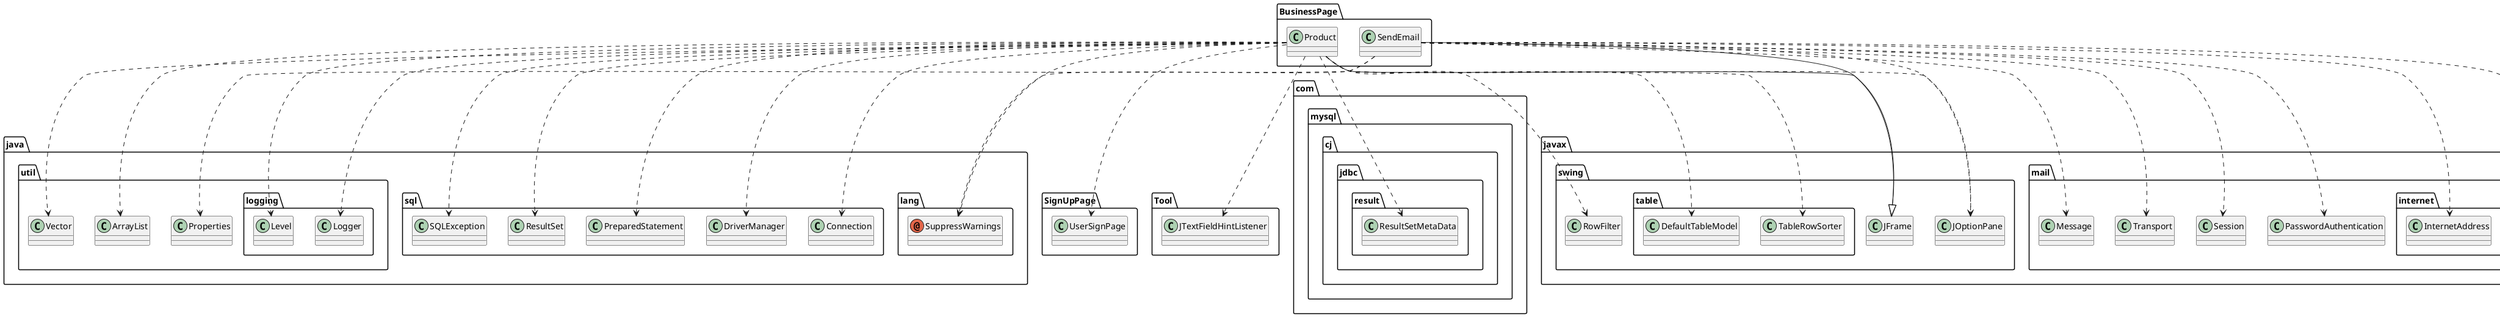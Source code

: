 @startuml
annotation java.lang.SuppressWarnings
class BusinessPage.Product
class BusinessPage.SendEmail
class SignUpPage.UserSignPage
class Tool.JTextFieldHintListener
class com.mysql.cj.jdbc.result.ResultSetMetaData
class java.sql.Connection
class java.sql.DriverManager
class java.sql.PreparedStatement
class java.sql.ResultSet
class java.sql.SQLException
class java.util.ArrayList
class java.util.Properties
class java.util.Vector
class java.util.logging.Level
class java.util.logging.Logger
class javax.mail.Message
class javax.mail.PasswordAuthentication
class javax.mail.Session
class javax.mail.Transport
class javax.mail.internet.InternetAddress
class javax.mail.internet.MimeMessage
class javax.swing.JFrame
class javax.swing.JOptionPane
class javax.swing.RowFilter
class javax.swing.table.DefaultTableModel
class javax.swing.table.TableRowSorter
BusinessPage.Product ..> java.lang.SuppressWarnings
BusinessPage.Product ..> SignUpPage.UserSignPage
BusinessPage.Product ..> Tool.JTextFieldHintListener
BusinessPage.Product ..> com.mysql.cj.jdbc.result.ResultSetMetaData
BusinessPage.Product ..> java.sql.Connection
BusinessPage.Product ..> java.sql.DriverManager
BusinessPage.Product ..> java.sql.PreparedStatement
BusinessPage.Product ..> java.sql.ResultSet
BusinessPage.Product ..> java.sql.SQLException
BusinessPage.Product ..> java.util.ArrayList
BusinessPage.Product ..> java.util.Vector
BusinessPage.Product ..> java.util.logging.Level
BusinessPage.Product ..> java.util.logging.Logger
BusinessPage.Product --|> javax.swing.JFrame
BusinessPage.Product ..> javax.swing.JOptionPane
BusinessPage.Product ..> javax.swing.RowFilter
BusinessPage.Product ..> javax.swing.table.DefaultTableModel
BusinessPage.Product ..> javax.swing.table.TableRowSorter
BusinessPage.SendEmail ..> java.lang.SuppressWarnings
BusinessPage.SendEmail ..> java.util.Properties
BusinessPage.SendEmail ..> javax.mail.Message
BusinessPage.SendEmail ..> javax.mail.PasswordAuthentication
BusinessPage.SendEmail ..> javax.mail.Session
BusinessPage.SendEmail ..> javax.mail.Transport
BusinessPage.SendEmail ..> javax.mail.internet.InternetAddress
BusinessPage.SendEmail ..> javax.mail.internet.MimeMessage
BusinessPage.SendEmail --|> javax.swing.JFrame
BusinessPage.SendEmail ..> javax.swing.JOptionPane
@enduml
